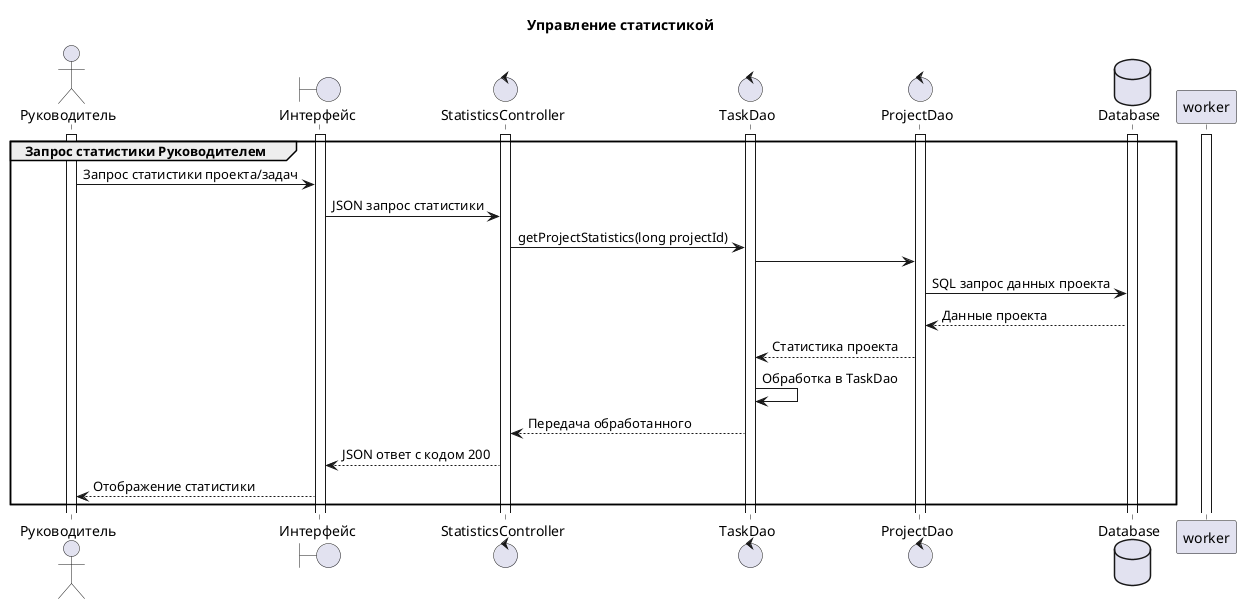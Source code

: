 @startuml sequence
title Управление статистикой

actor Руководитель as manager

boundary "Интерфейс" as site
control StatisticsController as scont
control TaskDao as tasker
control ProjectDao as sserv
database Database as db

activate manager
activate worker
activate site
activate tasker
activate db
activate scont
activate sserv

group Запрос статистики Руководителем
    manager -> site : Запрос статистики проекта/задач
    site -> scont : JSON запрос статистики
    scont -> tasker : getProjectStatistics(long projectId)
    tasker -> sserv : 
    sserv -> db : SQL запрос данных проекта
    
    
    
    
    
    
    db --> sserv : Данные проекта
    sserv --> tasker : Статистика проекта
    tasker -> tasker : Обработка в TaskDao
    tasker -->scont  : Передача обработанного
    scont --> site : JSON ответ с кодом 200
    site --> manager : Отображение статистики
end


@enduml
